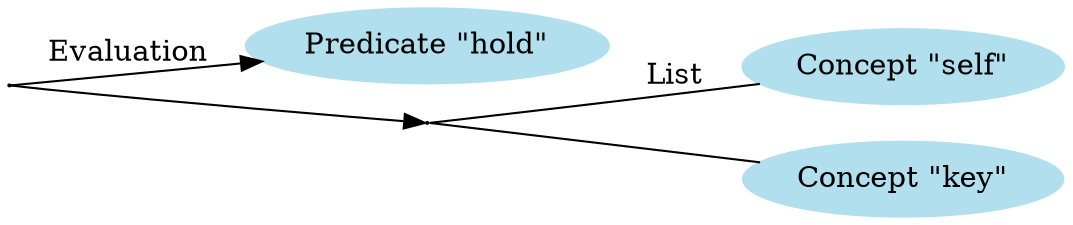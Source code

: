     digraph G{
    rankdir="LR"
    edge [dir=forward]
    node [shape=oval] // plaintext
    //node [shape=oval color=lightblue2 style=filled] // plaintext

    0 [label="" fixedsize=true width=0 height=0]
    0 -> 1 [label="Evaluation"]
    0 -> 4 [label=""]
    1 [label="Predicate \"hold\"" color=lightblue2, style=filled]
    2 [label="Concept \"self\"" color=lightblue2, style=filled]
    3 [label="Concept \"key\"" color=lightblue2, style=filled]
    4 [label="" fixedsize=true width=0 height=0 ]
    4 -> 3 [label="" dir=none]
    4 -> 2 [label="List" dir=none]
    }

    /*
    0 [label="Predicate \"hold\""]
    0 -> 1 [label="Evaluation" dir=none]
    1 [label="" fixedsize=true width=0 height=0]
    1 -> 5 [label=""]
    2 [label="Concept \"self\""]
    3 [label="Concept \"key\""]
    5 [label="" fixedsize=true width=0 height=0 ]
    5 -> 3 [label="List" dir=none]
    5 -> 2 [label="" dir=none]
    }
    */

    /*
    0 [label="Predicate \"hold\""]
    0 -> 5 [label="Evaluation"]
    // 1 [label="1"]
    2 [label="Concept \"self\""]
    // 2 -> 1 [label="advmod"]
    3 [label="Concept \"key\""]
    // 4 [label="4"]
    // 5 [label="5" width=0.00005 shape=circle ]
    5 [label="" fixedsize=true width=0.001 height=0.001 ]
    5 -> 3 [label="List" dir=none]
    5 -> 2 [label="" dir=none]
    // 5 -> 4 [label="nsubj"]
    }
    */
